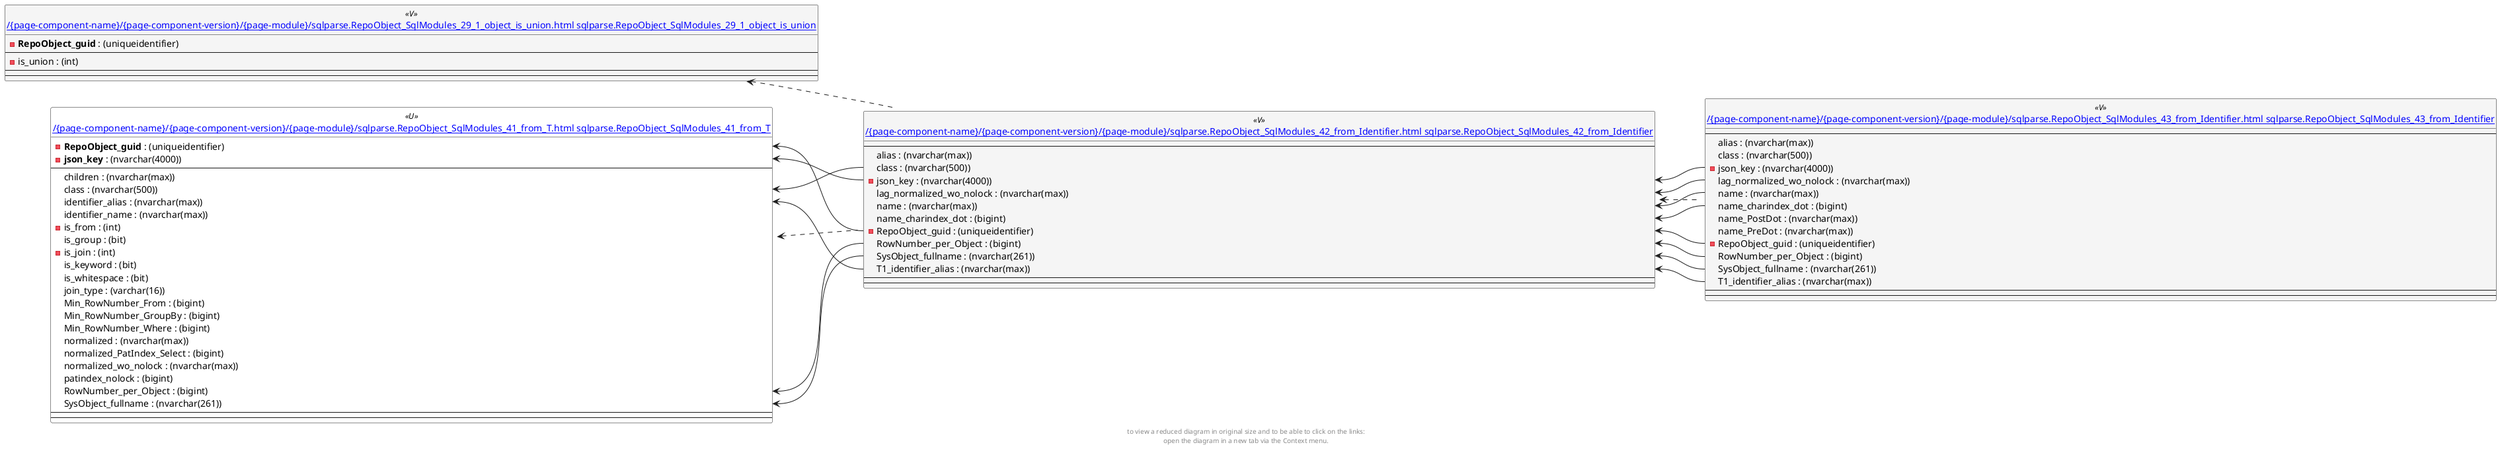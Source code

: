 @startuml
left to right direction
'top to bottom direction
hide circle
'avoide "." issues:
set namespaceSeparator none


skinparam class {
  BackgroundColor White
  BackgroundColor<<FN>> Yellow
  BackgroundColor<<FS>> Yellow
  BackgroundColor<<FT>> LightGray
  BackgroundColor<<IF>> Yellow
  BackgroundColor<<IS>> Yellow
  BackgroundColor<<P>> Aqua
  BackgroundColor<<PC>> Aqua
  BackgroundColor<<SN>> Yellow
  BackgroundColor<<SO>> SlateBlue
  BackgroundColor<<TF>> LightGray
  BackgroundColor<<TR>> Tomato
  BackgroundColor<<U>> White
  BackgroundColor<<V>> WhiteSmoke
  BackgroundColor<<X>> Aqua
}


entity "[[{site-url}/{page-component-name}/{page-component-version}/{page-module}/sqlparse.RepoObject_SqlModules_29_1_object_is_union.html sqlparse.RepoObject_SqlModules_29_1_object_is_union]]" as sqlparse.RepoObject_SqlModules_29_1_object_is_union << V >> {
  - **RepoObject_guid** : (uniqueidentifier)
  --
  - is_union : (int)
  --
  --
}

entity "[[{site-url}/{page-component-name}/{page-component-version}/{page-module}/sqlparse.RepoObject_SqlModules_41_from_T.html sqlparse.RepoObject_SqlModules_41_from_T]]" as sqlparse.RepoObject_SqlModules_41_from_T << U >> {
  - **RepoObject_guid** : (uniqueidentifier)
  - **json_key** : (nvarchar(4000))
  --
  children : (nvarchar(max))
  class : (nvarchar(500))
  identifier_alias : (nvarchar(max))
  identifier_name : (nvarchar(max))
  - is_from : (int)
  is_group : (bit)
  - is_join : (int)
  is_keyword : (bit)
  is_whitespace : (bit)
  join_type : (varchar(16))
  Min_RowNumber_From : (bigint)
  Min_RowNumber_GroupBy : (bigint)
  Min_RowNumber_Where : (bigint)
  normalized : (nvarchar(max))
  normalized_PatIndex_Select : (bigint)
  normalized_wo_nolock : (nvarchar(max))
  patindex_nolock : (bigint)
  RowNumber_per_Object : (bigint)
  SysObject_fullname : (nvarchar(261))
  --
  --
}

entity "[[{site-url}/{page-component-name}/{page-component-version}/{page-module}/sqlparse.RepoObject_SqlModules_42_from_Identifier.html sqlparse.RepoObject_SqlModules_42_from_Identifier]]" as sqlparse.RepoObject_SqlModules_42_from_Identifier << V >> {
  --
  alias : (nvarchar(max))
  class : (nvarchar(500))
  - json_key : (nvarchar(4000))
  lag_normalized_wo_nolock : (nvarchar(max))
  name : (nvarchar(max))
  name_charindex_dot : (bigint)
  - RepoObject_guid : (uniqueidentifier)
  RowNumber_per_Object : (bigint)
  SysObject_fullname : (nvarchar(261))
  T1_identifier_alias : (nvarchar(max))
  --
  --
}

entity "[[{site-url}/{page-component-name}/{page-component-version}/{page-module}/sqlparse.RepoObject_SqlModules_43_from_Identifier.html sqlparse.RepoObject_SqlModules_43_from_Identifier]]" as sqlparse.RepoObject_SqlModules_43_from_Identifier << V >> {
  --
  alias : (nvarchar(max))
  class : (nvarchar(500))
  - json_key : (nvarchar(4000))
  lag_normalized_wo_nolock : (nvarchar(max))
  name : (nvarchar(max))
  name_charindex_dot : (bigint)
  name_PostDot : (nvarchar(max))
  name_PreDot : (nvarchar(max))
  - RepoObject_guid : (uniqueidentifier)
  RowNumber_per_Object : (bigint)
  SysObject_fullname : (nvarchar(261))
  T1_identifier_alias : (nvarchar(max))
  --
  --
}

sqlparse.RepoObject_SqlModules_29_1_object_is_union <.. sqlparse.RepoObject_SqlModules_42_from_Identifier
sqlparse.RepoObject_SqlModules_41_from_T <.. sqlparse.RepoObject_SqlModules_42_from_Identifier
sqlparse.RepoObject_SqlModules_42_from_Identifier <.. sqlparse.RepoObject_SqlModules_43_from_Identifier
sqlparse.RepoObject_SqlModules_41_from_T::class <-- sqlparse.RepoObject_SqlModules_42_from_Identifier::class
sqlparse.RepoObject_SqlModules_41_from_T::identifier_alias <-- sqlparse.RepoObject_SqlModules_42_from_Identifier::T1_identifier_alias
sqlparse.RepoObject_SqlModules_41_from_T::json_key <-- sqlparse.RepoObject_SqlModules_42_from_Identifier::json_key
sqlparse.RepoObject_SqlModules_41_from_T::RepoObject_guid <-- sqlparse.RepoObject_SqlModules_42_from_Identifier::RepoObject_guid
sqlparse.RepoObject_SqlModules_41_from_T::RowNumber_per_Object <-- sqlparse.RepoObject_SqlModules_42_from_Identifier::RowNumber_per_Object
sqlparse.RepoObject_SqlModules_41_from_T::SysObject_fullname <-- sqlparse.RepoObject_SqlModules_42_from_Identifier::SysObject_fullname
sqlparse.RepoObject_SqlModules_42_from_Identifier::json_key <-- sqlparse.RepoObject_SqlModules_43_from_Identifier::json_key
sqlparse.RepoObject_SqlModules_42_from_Identifier::lag_normalized_wo_nolock <-- sqlparse.RepoObject_SqlModules_43_from_Identifier::lag_normalized_wo_nolock
sqlparse.RepoObject_SqlModules_42_from_Identifier::name <-- sqlparse.RepoObject_SqlModules_43_from_Identifier::name
sqlparse.RepoObject_SqlModules_42_from_Identifier::name_charindex_dot <-- sqlparse.RepoObject_SqlModules_43_from_Identifier::name_charindex_dot
sqlparse.RepoObject_SqlModules_42_from_Identifier::RepoObject_guid <-- sqlparse.RepoObject_SqlModules_43_from_Identifier::RepoObject_guid
sqlparse.RepoObject_SqlModules_42_from_Identifier::RowNumber_per_Object <-- sqlparse.RepoObject_SqlModules_43_from_Identifier::RowNumber_per_Object
sqlparse.RepoObject_SqlModules_42_from_Identifier::SysObject_fullname <-- sqlparse.RepoObject_SqlModules_43_from_Identifier::SysObject_fullname
sqlparse.RepoObject_SqlModules_42_from_Identifier::T1_identifier_alias <-- sqlparse.RepoObject_SqlModules_43_from_Identifier::T1_identifier_alias
footer
to view a reduced diagram in original size and to be able to click on the links:
open the diagram in a new tab via the Context menu.
end footer

@enduml

